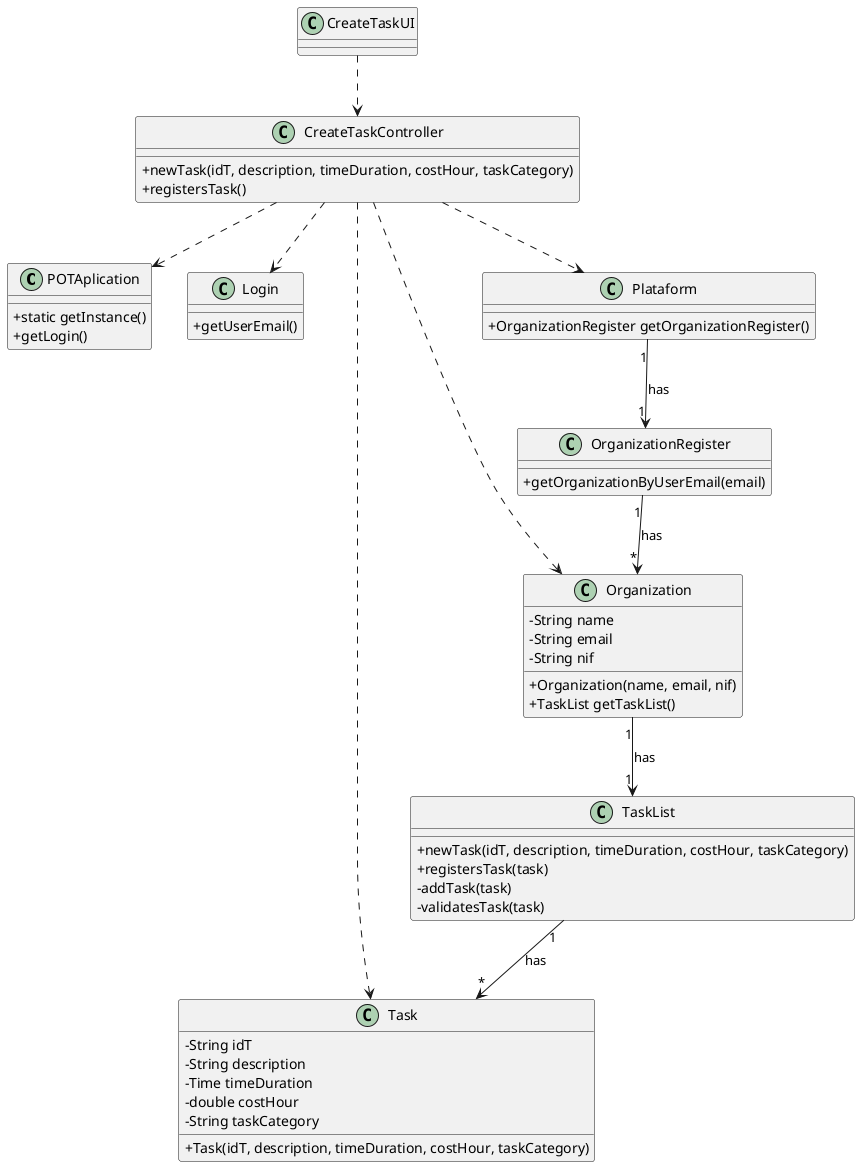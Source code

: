 @startuml
skinparam classAttributeIconSize 0

class POTAplication
{
  +static getInstance()
  +getLogin()
}

class Login
{
  +getUserEmail()
}

class Task {
    -String idT
    -String description
    -Time timeDuration
    -double costHour
    -String taskCategory
    +Task(idT, description, timeDuration, costHour, taskCategory)
}

class Organization {
  -String name
  -String email
  -String nif
  +Organization(name, email, nif)
  +TaskList getTaskList()
}

class TaskList {
  +newTask(idT, description, timeDuration, costHour, taskCategory)
  +registersTask(task)
  -addTask(task)
  -validatesTask(task)
}

class Plataform {
  +OrganizationRegister getOrganizationRegister()
}

class OrganizationRegister {
  +getOrganizationByUserEmail(email)
}

class CreateTaskController {
  +newTask(idT, description, timeDuration, costHour, taskCategory)
  +registersTask()
}

class CreateTaskUI {

}

CreateTaskUI ..> CreateTaskController
CreateTaskController ..> Plataform
CreateTaskController ..> Task
CreateTaskController ..> Organization
CreateTaskController ..> POTAplication
CreateTaskController ..> Login
Plataform "1" --> "1" OrganizationRegister : has
OrganizationRegister "1" --> "*" Organization : has
Organization "1" --> "1" TaskList : has
TaskList "1" --> "*" Task : has


@enduml

